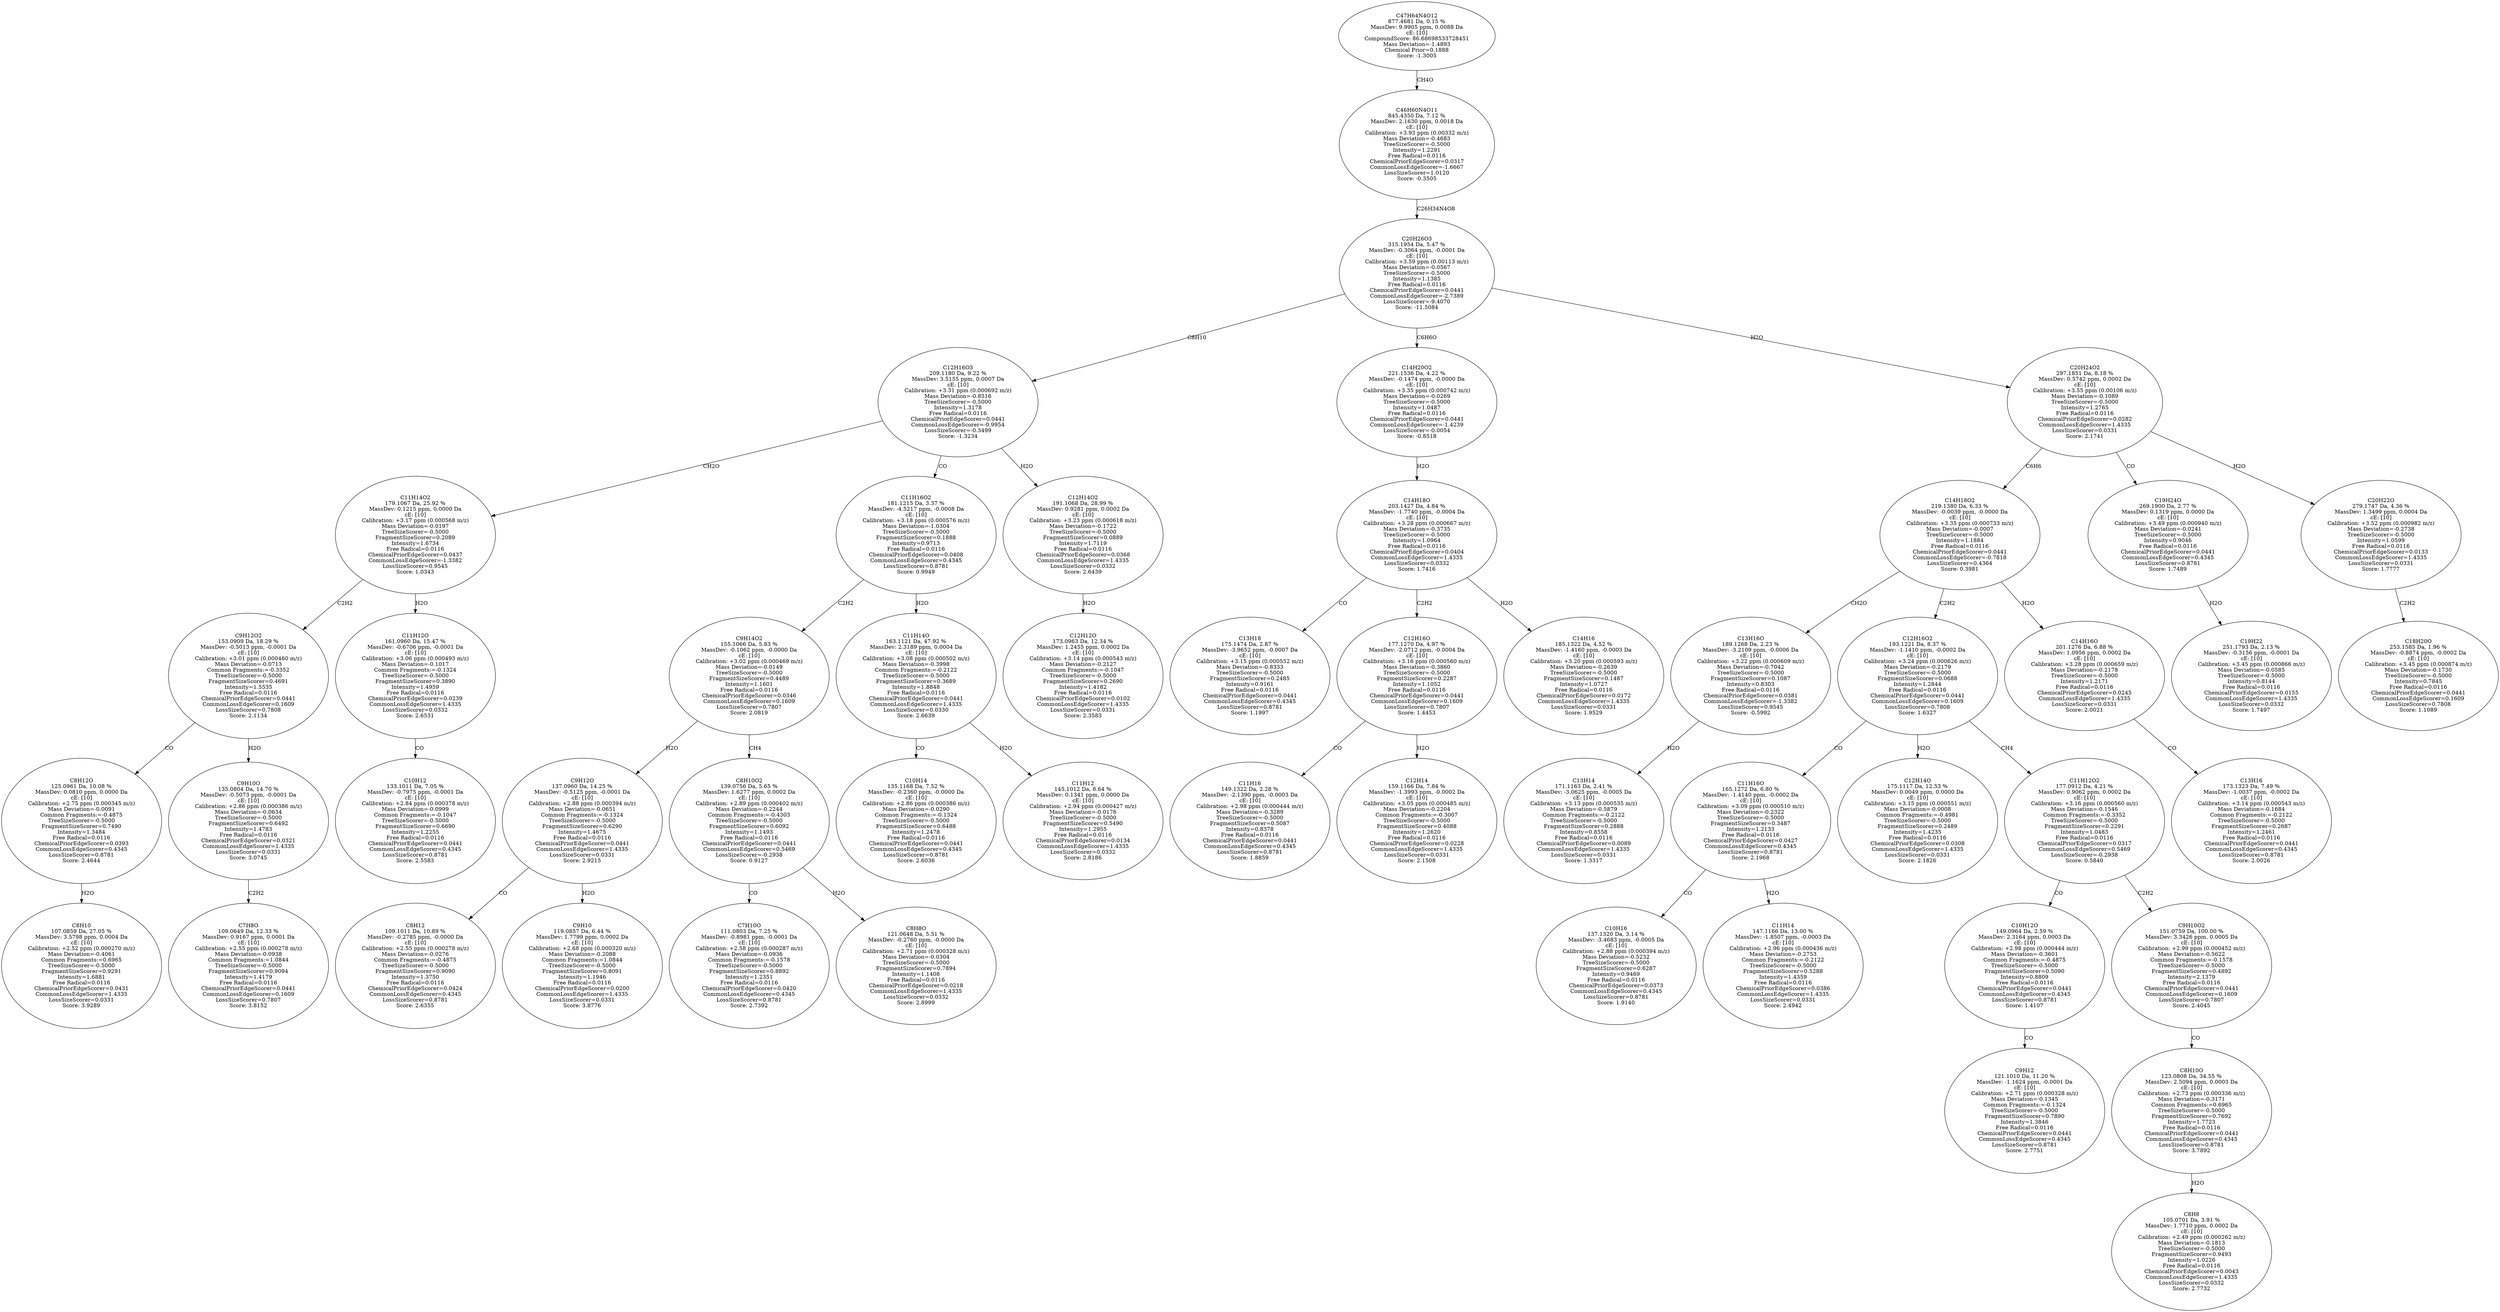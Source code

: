strict digraph {
v1 [label="C8H10\n107.0859 Da, 27.05 %\nMassDev: 3.5798 ppm, 0.0004 Da\ncE: [10]\nCalibration: +2.52 ppm (0.000270 m/z)\nMass Deviation=-0.4061\nCommon Fragments:=0.6965\nTreeSizeScorer=-0.5000\nFragmentSizeScorer=0.9291\nIntensity=1.6881\nFree Radical=0.0116\nChemicalPriorEdgeScorer=0.0431\nCommonLossEdgeScorer=1.4335\nLossSizeScorer=0.0331\nScore: 3.9289"];
v2 [label="C8H12O\n125.0961 Da, 10.08 %\nMassDev: 0.0810 ppm, 0.0000 Da\ncE: [10]\nCalibration: +2.75 ppm (0.000345 m/z)\nMass Deviation=-0.0091\nCommon Fragments:=-0.4875\nTreeSizeScorer=-0.5000\nFragmentSizeScorer=0.7490\nIntensity=1.3484\nFree Radical=0.0116\nChemicalPriorEdgeScorer=0.0393\nCommonLossEdgeScorer=0.4345\nLossSizeScorer=0.8781\nScore: 2.4644"];
v3 [label="C7H8O\n109.0649 Da, 12.33 %\nMassDev: 0.9167 ppm, 0.0001 Da\ncE: [10]\nCalibration: +2.55 ppm (0.000278 m/z)\nMass Deviation=-0.0938\nCommon Fragments:=1.0844\nTreeSizeScorer=-0.5000\nFragmentSizeScorer=0.9094\nIntensity=1.4179\nFree Radical=0.0116\nChemicalPriorEdgeScorer=0.0441\nCommonLossEdgeScorer=0.1609\nLossSizeScorer=0.7807\nScore: 3.8152"];
v4 [label="C9H10O\n135.0804 Da, 14.70 %\nMassDev: -0.5073 ppm, -0.0001 Da\ncE: [10]\nCalibration: +2.86 ppm (0.000386 m/z)\nMass Deviation=-0.0634\nTreeSizeScorer=-0.5000\nFragmentSizeScorer=0.6492\nIntensity=1.4783\nFree Radical=0.0116\nChemicalPriorEdgeScorer=0.0321\nCommonLossEdgeScorer=1.4335\nLossSizeScorer=0.0331\nScore: 3.0745"];
v5 [label="C9H12O2\n153.0909 Da, 18.29 %\nMassDev: -0.5013 ppm, -0.0001 Da\ncE: [10]\nCalibration: +3.01 ppm (0.000460 m/z)\nMass Deviation=-0.0713\nCommon Fragments:=-0.3352\nTreeSizeScorer=-0.5000\nFragmentSizeScorer=0.4691\nIntensity=1.5535\nFree Radical=0.0116\nChemicalPriorEdgeScorer=0.0441\nCommonLossEdgeScorer=0.1609\nLossSizeScorer=0.7808\nScore: 2.1134"];
v6 [label="C10H12\n133.1011 Da, 7.05 %\nMassDev: -0.7975 ppm, -0.0001 Da\ncE: [10]\nCalibration: +2.84 ppm (0.000378 m/z)\nMass Deviation=-0.0999\nCommon Fragments:=-0.1047\nTreeSizeScorer=-0.5000\nFragmentSizeScorer=0.6690\nIntensity=1.2255\nFree Radical=0.0116\nChemicalPriorEdgeScorer=0.0441\nCommonLossEdgeScorer=0.4345\nLossSizeScorer=0.8781\nScore: 2.5583"];
v7 [label="C11H12O\n161.0960 Da, 15.47 %\nMassDev: -0.6706 ppm, -0.0001 Da\ncE: [10]\nCalibration: +3.06 ppm (0.000493 m/z)\nMass Deviation=-0.1017\nCommon Fragments:=-0.1324\nTreeSizeScorer=-0.5000\nFragmentSizeScorer=0.3890\nIntensity=1.4959\nFree Radical=0.0116\nChemicalPriorEdgeScorer=0.0239\nCommonLossEdgeScorer=1.4335\nLossSizeScorer=0.0332\nScore: 2.6531"];
v8 [label="C11H14O2\n179.1067 Da, 25.92 %\nMassDev: 0.1215 ppm, 0.0000 Da\ncE: [10]\nCalibration: +3.17 ppm (0.000568 m/z)\nMass Deviation=-0.0197\nTreeSizeScorer=-0.5000\nFragmentSizeScorer=0.2089\nIntensity=1.6734\nFree Radical=0.0116\nChemicalPriorEdgeScorer=0.0437\nCommonLossEdgeScorer=-1.3382\nLossSizeScorer=0.9545\nScore: 1.0343"];
v9 [label="C8H12\n109.1011 Da, 10.89 %\nMassDev: -0.2785 ppm, -0.0000 Da\ncE: [10]\nCalibration: +2.55 ppm (0.000278 m/z)\nMass Deviation=-0.0276\nCommon Fragments:=-0.4875\nTreeSizeScorer=-0.5000\nFragmentSizeScorer=0.9090\nIntensity=1.3750\nFree Radical=0.0116\nChemicalPriorEdgeScorer=0.0424\nCommonLossEdgeScorer=0.4345\nLossSizeScorer=0.8781\nScore: 2.6355"];
v10 [label="C9H10\n119.0857 Da, 6.44 %\nMassDev: 1.7799 ppm, 0.0002 Da\ncE: [10]\nCalibration: +2.68 ppm (0.000320 m/z)\nMass Deviation=-0.2088\nCommon Fragments:=1.0844\nTreeSizeScorer=-0.5000\nFragmentSizeScorer=0.8091\nIntensity=1.1946\nFree Radical=0.0116\nChemicalPriorEdgeScorer=0.0200\nCommonLossEdgeScorer=1.4335\nLossSizeScorer=0.0331\nScore: 3.8776"];
v11 [label="C9H12O\n137.0960 Da, 14.25 %\nMassDev: -0.5125 ppm, -0.0001 Da\ncE: [10]\nCalibration: +2.88 ppm (0.000394 m/z)\nMass Deviation=-0.0651\nCommon Fragments:=-0.1324\nTreeSizeScorer=-0.5000\nFragmentSizeScorer=0.6290\nIntensity=1.4675\nFree Radical=0.0116\nChemicalPriorEdgeScorer=0.0441\nCommonLossEdgeScorer=1.4335\nLossSizeScorer=0.0331\nScore: 2.9215"];
v12 [label="C7H10O\n111.0803 Da, 7.25 %\nMassDev: -0.8981 ppm, -0.0001 Da\ncE: [10]\nCalibration: +2.58 ppm (0.000287 m/z)\nMass Deviation=-0.0936\nCommon Fragments:=-0.1578\nTreeSizeScorer=-0.5000\nFragmentSizeScorer=0.8892\nIntensity=1.2351\nFree Radical=0.0116\nChemicalPriorEdgeScorer=0.0420\nCommonLossEdgeScorer=0.4345\nLossSizeScorer=0.8781\nScore: 2.7392"];
v13 [label="C8H8O\n121.0648 Da, 5.51 %\nMassDev: -0.2760 ppm, -0.0000 Da\ncE: [10]\nCalibration: +2.71 ppm (0.000328 m/z)\nMass Deviation=-0.0304\nTreeSizeScorer=-0.5000\nFragmentSizeScorer=0.7894\nIntensity=1.1408\nFree Radical=0.0116\nChemicalPriorEdgeScorer=0.0218\nCommonLossEdgeScorer=1.4335\nLossSizeScorer=0.0332\nScore: 2.8999"];
v14 [label="C8H10O2\n139.0756 Da, 5.65 %\nMassDev: 1.6277 ppm, 0.0002 Da\ncE: [10]\nCalibration: +2.89 ppm (0.000402 m/z)\nMass Deviation=-0.2244\nCommon Fragments:=-0.4303\nTreeSizeScorer=-0.5000\nFragmentSizeScorer=0.6092\nIntensity=1.1493\nFree Radical=0.0116\nChemicalPriorEdgeScorer=0.0441\nCommonLossEdgeScorer=0.5469\nLossSizeScorer=-0.2938\nScore: 0.9127"];
v15 [label="C9H14O2\n155.1066 Da, 5.83 %\nMassDev: -0.1062 ppm, -0.0000 Da\ncE: [10]\nCalibration: +3.02 ppm (0.000469 m/z)\nMass Deviation=-0.0149\nTreeSizeScorer=-0.5000\nFragmentSizeScorer=0.4489\nIntensity=1.1601\nFree Radical=0.0116\nChemicalPriorEdgeScorer=0.0346\nCommonLossEdgeScorer=0.1609\nLossSizeScorer=0.7807\nScore: 2.0819"];
v16 [label="C10H14\n135.1168 Da, 7.52 %\nMassDev: -0.2360 ppm, -0.0000 Da\ncE: [10]\nCalibration: +2.86 ppm (0.000386 m/z)\nMass Deviation=-0.0290\nCommon Fragments:=-0.1324\nTreeSizeScorer=-0.5000\nFragmentSizeScorer=0.6488\nIntensity=1.2478\nFree Radical=0.0116\nChemicalPriorEdgeScorer=0.0441\nCommonLossEdgeScorer=0.4345\nLossSizeScorer=0.8781\nScore: 2.6036"];
v17 [label="C11H12\n145.1012 Da, 8.64 %\nMassDev: 0.1341 ppm, 0.0000 Da\ncE: [10]\nCalibration: +2.94 ppm (0.000427 m/z)\nMass Deviation=-0.0176\nTreeSizeScorer=-0.5000\nFragmentSizeScorer=0.5490\nIntensity=1.2955\nFree Radical=0.0116\nChemicalPriorEdgeScorer=0.0134\nCommonLossEdgeScorer=1.4335\nLossSizeScorer=0.0332\nScore: 2.8186"];
v18 [label="C11H14O\n163.1121 Da, 47.92 %\nMassDev: 2.3189 ppm, 0.0004 Da\ncE: [10]\nCalibration: +3.08 ppm (0.000502 m/z)\nMass Deviation=-0.3998\nCommon Fragments:=-0.2122\nTreeSizeScorer=-0.5000\nFragmentSizeScorer=0.3689\nIntensity=1.8848\nFree Radical=0.0116\nChemicalPriorEdgeScorer=0.0441\nCommonLossEdgeScorer=1.4335\nLossSizeScorer=0.0330\nScore: 2.6639"];
v19 [label="C11H16O2\n181.1215 Da, 3.37 %\nMassDev: -4.5217 ppm, -0.0008 Da\ncE: [10]\nCalibration: +3.18 ppm (0.000576 m/z)\nMass Deviation=-1.0304\nTreeSizeScorer=-0.5000\nFragmentSizeScorer=0.1888\nIntensity=0.9713\nFree Radical=0.0116\nChemicalPriorEdgeScorer=0.0408\nCommonLossEdgeScorer=0.4345\nLossSizeScorer=0.8781\nScore: 0.9949"];
v20 [label="C12H12O\n173.0963 Da, 12.34 %\nMassDev: 1.2455 ppm, 0.0002 Da\ncE: [10]\nCalibration: +3.14 ppm (0.000543 m/z)\nMass Deviation=-0.2127\nCommon Fragments:=-0.1047\nTreeSizeScorer=-0.5000\nFragmentSizeScorer=0.2690\nIntensity=1.4182\nFree Radical=0.0116\nChemicalPriorEdgeScorer=0.0102\nCommonLossEdgeScorer=1.4335\nLossSizeScorer=0.0331\nScore: 2.3583"];
v21 [label="C12H14O2\n191.1068 Da, 28.99 %\nMassDev: 0.9281 ppm, 0.0002 Da\ncE: [10]\nCalibration: +3.23 ppm (0.000618 m/z)\nMass Deviation=-0.1722\nTreeSizeScorer=-0.5000\nFragmentSizeScorer=0.0889\nIntensity=1.7119\nFree Radical=0.0116\nChemicalPriorEdgeScorer=0.0368\nCommonLossEdgeScorer=1.4335\nLossSizeScorer=0.0332\nScore: 2.6439"];
v22 [label="C12H16O3\n209.1180 Da, 9.22 %\nMassDev: 3.5155 ppm, 0.0007 Da\ncE: [10]\nCalibration: +3.31 ppm (0.000692 m/z)\nMass Deviation=-0.8516\nTreeSizeScorer=-0.5000\nIntensity=1.3178\nFree Radical=0.0116\nChemicalPriorEdgeScorer=0.0441\nCommonLossEdgeScorer=-0.9954\nLossSizeScorer=-0.3499\nScore: -1.3234"];
v23 [label="C13H18\n175.1474 Da, 2.87 %\nMassDev: -3.9652 ppm, -0.0007 Da\ncE: [10]\nCalibration: +3.15 ppm (0.000552 m/z)\nMass Deviation=-0.8333\nTreeSizeScorer=-0.5000\nFragmentSizeScorer=0.2485\nIntensity=0.9161\nFree Radical=0.0116\nChemicalPriorEdgeScorer=0.0441\nCommonLossEdgeScorer=0.4345\nLossSizeScorer=0.8781\nScore: 1.1997"];
v24 [label="C11H16\n149.1322 Da, 2.28 %\nMassDev: -2.1390 ppm, -0.0003 Da\ncE: [10]\nCalibration: +2.98 ppm (0.000444 m/z)\nMass Deviation=-0.3289\nTreeSizeScorer=-0.5000\nFragmentSizeScorer=0.5087\nIntensity=0.8378\nFree Radical=0.0116\nChemicalPriorEdgeScorer=0.0441\nCommonLossEdgeScorer=0.4345\nLossSizeScorer=0.8781\nScore: 1.8859"];
v25 [label="C12H14\n159.1166 Da, 7.84 %\nMassDev: -1.3993 ppm, -0.0002 Da\ncE: [10]\nCalibration: +3.05 ppm (0.000485 m/z)\nMass Deviation=-0.2204\nCommon Fragments:=-0.3007\nTreeSizeScorer=-0.5000\nFragmentSizeScorer=0.4088\nIntensity=1.2620\nFree Radical=0.0116\nChemicalPriorEdgeScorer=0.0228\nCommonLossEdgeScorer=1.4335\nLossSizeScorer=0.0331\nScore: 2.1508"];
v26 [label="C12H16O\n177.1270 Da, 4.97 %\nMassDev: -2.0712 ppm, -0.0004 Da\ncE: [10]\nCalibration: +3.16 ppm (0.000560 m/z)\nMass Deviation=-0.3860\nTreeSizeScorer=-0.5000\nFragmentSizeScorer=0.2287\nIntensity=1.1052\nFree Radical=0.0116\nChemicalPriorEdgeScorer=0.0441\nCommonLossEdgeScorer=0.1609\nLossSizeScorer=0.7807\nScore: 1.4453"];
v27 [label="C14H16\n185.1322 Da, 4.52 %\nMassDev: -1.4160 ppm, -0.0003 Da\ncE: [10]\nCalibration: +3.20 ppm (0.000593 m/z)\nMass Deviation=-0.2639\nTreeSizeScorer=-0.5000\nFragmentSizeScorer=0.1487\nIntensity=1.0727\nFree Radical=0.0116\nChemicalPriorEdgeScorer=0.0172\nCommonLossEdgeScorer=1.4335\nLossSizeScorer=0.0331\nScore: 1.9529"];
v28 [label="C14H18O\n203.1427 Da, 4.84 %\nMassDev: -1.7740 ppm, -0.0004 Da\ncE: [10]\nCalibration: +3.28 ppm (0.000667 m/z)\nMass Deviation=-0.3735\nTreeSizeScorer=-0.5000\nIntensity=1.0964\nFree Radical=0.0116\nChemicalPriorEdgeScorer=0.0404\nCommonLossEdgeScorer=1.4335\nLossSizeScorer=0.0332\nScore: 1.7416"];
v29 [label="C14H20O2\n221.1536 Da, 4.22 %\nMassDev: -0.1474 ppm, -0.0000 Da\ncE: [10]\nCalibration: +3.35 ppm (0.000742 m/z)\nMass Deviation=-0.0269\nTreeSizeScorer=-0.5000\nIntensity=1.0487\nFree Radical=0.0116\nChemicalPriorEdgeScorer=0.0441\nCommonLossEdgeScorer=-1.4239\nLossSizeScorer=-0.0054\nScore: -0.8518"];
v30 [label="C13H14\n171.1163 Da, 2.41 %\nMassDev: -3.0625 ppm, -0.0005 Da\ncE: [10]\nCalibration: +3.13 ppm (0.000535 m/z)\nMass Deviation=-0.5879\nCommon Fragments:=-0.2122\nTreeSizeScorer=-0.5000\nFragmentSizeScorer=0.2888\nIntensity=0.8558\nFree Radical=0.0116\nChemicalPriorEdgeScorer=0.0089\nCommonLossEdgeScorer=1.4335\nLossSizeScorer=0.0331\nScore: 1.3317"];
v31 [label="C13H16O\n189.1268 Da, 2.23 %\nMassDev: -3.2109 ppm, -0.0006 Da\ncE: [10]\nCalibration: +3.22 ppm (0.000609 m/z)\nMass Deviation=-0.7042\nTreeSizeScorer=-0.5000\nFragmentSizeScorer=0.1087\nIntensity=0.8303\nFree Radical=0.0116\nChemicalPriorEdgeScorer=0.0381\nCommonLossEdgeScorer=-1.3382\nLossSizeScorer=0.9545\nScore: -0.5992"];
v32 [label="C10H16\n137.1320 Da, 3.14 %\nMassDev: -3.4683 ppm, -0.0005 Da\ncE: [10]\nCalibration: +2.88 ppm (0.000394 m/z)\nMass Deviation=-0.5232\nTreeSizeScorer=-0.5000\nFragmentSizeScorer=0.6287\nIntensity=0.9469\nFree Radical=0.0116\nChemicalPriorEdgeScorer=0.0373\nCommonLossEdgeScorer=0.4345\nLossSizeScorer=0.8781\nScore: 1.9140"];
v33 [label="C11H14\n147.1166 Da, 13.00 %\nMassDev: -1.8507 ppm, -0.0003 Da\ncE: [10]\nCalibration: +2.96 ppm (0.000436 m/z)\nMass Deviation=-0.2753\nCommon Fragments:=-0.2122\nTreeSizeScorer=-0.5000\nFragmentSizeScorer=0.5288\nIntensity=1.4359\nFree Radical=0.0116\nChemicalPriorEdgeScorer=0.0386\nCommonLossEdgeScorer=1.4335\nLossSizeScorer=0.0331\nScore: 2.4942"];
v34 [label="C11H16O\n165.1272 Da, 6.80 %\nMassDev: -1.4140 ppm, -0.0002 Da\ncE: [10]\nCalibration: +3.09 ppm (0.000510 m/z)\nMass Deviation=-0.2322\nTreeSizeScorer=-0.5000\nFragmentSizeScorer=0.3487\nIntensity=1.2133\nFree Radical=0.0116\nChemicalPriorEdgeScorer=0.0427\nCommonLossEdgeScorer=0.4345\nLossSizeScorer=0.8781\nScore: 2.1968"];
v35 [label="C12H14O\n175.1117 Da, 12.53 %\nMassDev: 0.0049 ppm, 0.0000 Da\ncE: [10]\nCalibration: +3.15 ppm (0.000551 m/z)\nMass Deviation=-0.0008\nCommon Fragments:=-0.4981\nTreeSizeScorer=-0.5000\nFragmentSizeScorer=0.2489\nIntensity=1.4235\nFree Radical=0.0116\nChemicalPriorEdgeScorer=0.0308\nCommonLossEdgeScorer=1.4335\nLossSizeScorer=0.0331\nScore: 2.1826"];
v36 [label="C9H12\n121.1010 Da, 11.20 %\nMassDev: -1.1624 ppm, -0.0001 Da\ncE: [10]\nCalibration: +2.71 ppm (0.000328 m/z)\nMass Deviation=-0.1345\nCommon Fragments:=-0.1324\nTreeSizeScorer=-0.5000\nFragmentSizeScorer=0.7890\nIntensity=1.3846\nFree Radical=0.0116\nChemicalPriorEdgeScorer=0.0441\nCommonLossEdgeScorer=0.4345\nLossSizeScorer=0.8781\nScore: 2.7751"];
v37 [label="C10H12O\n149.0964 Da, 2.59 %\nMassDev: 2.3164 ppm, 0.0003 Da\ncE: [10]\nCalibration: +2.98 ppm (0.000444 m/z)\nMass Deviation=-0.3601\nCommon Fragments:=-0.4875\nTreeSizeScorer=-0.5000\nFragmentSizeScorer=0.5090\nIntensity=0.8809\nFree Radical=0.0116\nChemicalPriorEdgeScorer=0.0441\nCommonLossEdgeScorer=0.4345\nLossSizeScorer=0.8781\nScore: 1.4107"];
v38 [label="C8H8\n105.0701 Da, 3.91 %\nMassDev: 1.7710 ppm, 0.0002 Da\ncE: [10]\nCalibration: +2.49 ppm (0.000262 m/z)\nMass Deviation=-0.1813\nTreeSizeScorer=-0.5000\nFragmentSizeScorer=0.9493\nIntensity=1.0226\nFree Radical=0.0116\nChemicalPriorEdgeScorer=0.0043\nCommonLossEdgeScorer=1.4335\nLossSizeScorer=0.0332\nScore: 2.7732"];
v39 [label="C8H10O\n123.0808 Da, 34.55 %\nMassDev: 2.5094 ppm, 0.0003 Da\ncE: [10]\nCalibration: +2.73 ppm (0.000336 m/z)\nMass Deviation=-0.3171\nCommon Fragments:=0.6965\nTreeSizeScorer=-0.5000\nFragmentSizeScorer=0.7692\nIntensity=1.7723\nFree Radical=0.0116\nChemicalPriorEdgeScorer=0.0441\nCommonLossEdgeScorer=0.4345\nLossSizeScorer=0.8781\nScore: 3.7892"];
v40 [label="C9H10O2\n151.0759 Da, 100.00 %\nMassDev: 3.3426 ppm, 0.0005 Da\ncE: [10]\nCalibration: +2.99 ppm (0.000452 m/z)\nMass Deviation=-0.5622\nCommon Fragments:=-0.1578\nTreeSizeScorer=-0.5000\nFragmentSizeScorer=0.4892\nIntensity=2.1379\nFree Radical=0.0116\nChemicalPriorEdgeScorer=0.0441\nCommonLossEdgeScorer=0.1609\nLossSizeScorer=0.7807\nScore: 2.4045"];
v41 [label="C11H12O2\n177.0912 Da, 4.21 %\nMassDev: 0.9062 ppm, 0.0002 Da\ncE: [10]\nCalibration: +3.16 ppm (0.000560 m/z)\nMass Deviation=-0.1546\nCommon Fragments:=-0.3352\nTreeSizeScorer=-0.5000\nFragmentSizeScorer=0.2291\nIntensity=1.0483\nFree Radical=0.0116\nChemicalPriorEdgeScorer=0.0317\nCommonLossEdgeScorer=0.5469\nLossSizeScorer=-0.2938\nScore: 0.5840"];
v42 [label="C12H16O2\n193.1221 Da, 8.37 %\nMassDev: -1.1410 ppm, -0.0002 Da\ncE: [10]\nCalibration: +3.24 ppm (0.000626 m/z)\nMass Deviation=-0.2179\nTreeSizeScorer=-0.5000\nFragmentSizeScorer=0.0688\nIntensity=1.2844\nFree Radical=0.0116\nChemicalPriorEdgeScorer=0.0441\nCommonLossEdgeScorer=0.1609\nLossSizeScorer=0.7808\nScore: 1.6327"];
v43 [label="C13H16\n173.1323 Da, 7.49 %\nMassDev: -1.0037 ppm, -0.0002 Da\ncE: [10]\nCalibration: +3.14 ppm (0.000543 m/z)\nMass Deviation=-0.1684\nCommon Fragments:=-0.2122\nTreeSizeScorer=-0.5000\nFragmentSizeScorer=0.2687\nIntensity=1.2461\nFree Radical=0.0116\nChemicalPriorEdgeScorer=0.0441\nCommonLossEdgeScorer=0.4345\nLossSizeScorer=0.8781\nScore: 2.0026"];
v44 [label="C14H16O\n201.1276 Da, 6.88 %\nMassDev: 1.0956 ppm, 0.0002 Da\ncE: [10]\nCalibration: +3.28 ppm (0.000659 m/z)\nMass Deviation=-0.2178\nTreeSizeScorer=-0.5000\nIntensity=1.2171\nFree Radical=0.0116\nChemicalPriorEdgeScorer=0.0245\nCommonLossEdgeScorer=1.4335\nLossSizeScorer=0.0331\nScore: 2.0021"];
v45 [label="C14H18O2\n219.1380 Da, 6.33 %\nMassDev: -0.0039 ppm, -0.0000 Da\ncE: [10]\nCalibration: +3.35 ppm (0.000733 m/z)\nMass Deviation=-0.0007\nTreeSizeScorer=-0.5000\nIntensity=1.1884\nFree Radical=0.0116\nChemicalPriorEdgeScorer=0.0441\nCommonLossEdgeScorer=-0.7818\nLossSizeScorer=0.4364\nScore: 0.3981"];
v46 [label="C19H22\n251.1793 Da, 2.13 %\nMassDev: -0.3156 ppm, -0.0001 Da\ncE: [10]\nCalibration: +3.45 ppm (0.000866 m/z)\nMass Deviation=-0.0585\nTreeSizeScorer=-0.5000\nIntensity=0.8144\nFree Radical=0.0116\nChemicalPriorEdgeScorer=0.0155\nCommonLossEdgeScorer=1.4335\nLossSizeScorer=0.0332\nScore: 1.7497"];
v47 [label="C19H24O\n269.1900 Da, 2.77 %\nMassDev: 0.1319 ppm, 0.0000 Da\ncE: [10]\nCalibration: +3.49 ppm (0.000940 m/z)\nMass Deviation=-0.0241\nTreeSizeScorer=-0.5000\nIntensity=0.9046\nFree Radical=0.0116\nChemicalPriorEdgeScorer=0.0441\nCommonLossEdgeScorer=0.4345\nLossSizeScorer=0.8781\nScore: 1.7489"];
v48 [label="C18H20O\n253.1585 Da, 1.96 %\nMassDev: -0.8874 ppm, -0.0002 Da\ncE: [10]\nCalibration: +3.45 ppm (0.000874 m/z)\nMass Deviation=-0.1730\nTreeSizeScorer=-0.5000\nIntensity=0.7845\nFree Radical=0.0116\nChemicalPriorEdgeScorer=0.0441\nCommonLossEdgeScorer=0.1609\nLossSizeScorer=0.7808\nScore: 1.1089"];
v49 [label="C20H22O\n279.1747 Da, 4.36 %\nMassDev: 1.3499 ppm, 0.0004 Da\ncE: [10]\nCalibration: +3.52 ppm (0.000982 m/z)\nMass Deviation=-0.2738\nTreeSizeScorer=-0.5000\nIntensity=1.0599\nFree Radical=0.0116\nChemicalPriorEdgeScorer=0.0133\nCommonLossEdgeScorer=1.4335\nLossSizeScorer=0.0331\nScore: 1.7777"];
v50 [label="C20H24O2\n297.1851 Da, 8.18 %\nMassDev: 0.5742 ppm, 0.0002 Da\ncE: [10]\nCalibration: +3.55 ppm (0.00106 m/z)\nMass Deviation=-0.1089\nTreeSizeScorer=-0.5000\nIntensity=1.2765\nFree Radical=0.0116\nChemicalPriorEdgeScorer=0.0282\nCommonLossEdgeScorer=1.4335\nLossSizeScorer=0.0331\nScore: 2.1741"];
v51 [label="C20H26O3\n315.1954 Da, 5.47 %\nMassDev: -0.3064 ppm, -0.0001 Da\ncE: [10]\nCalibration: +3.59 ppm (0.00113 m/z)\nMass Deviation=-0.0567\nTreeSizeScorer=-0.5000\nIntensity=1.1385\nFree Radical=0.0116\nChemicalPriorEdgeScorer=0.0441\nCommonLossEdgeScorer=-2.7389\nLossSizeScorer=-9.4070\nScore: -11.5084"];
v52 [label="C46H60N4O11\n845.4350 Da, 7.12 %\nMassDev: 2.1630 ppm, 0.0018 Da\ncE: [10]\nCalibration: +3.93 ppm (0.00332 m/z)\nMass Deviation=-0.4683\nTreeSizeScorer=-0.5000\nIntensity=1.2291\nFree Radical=0.0116\nChemicalPriorEdgeScorer=0.0317\nCommonLossEdgeScorer=-1.6667\nLossSizeScorer=1.0120\nScore: -0.3505"];
v53 [label="C47H64N4O12\n877.4681 Da, 0.15 %\nMassDev: 9.9905 ppm, 0.0088 Da\ncE: [10]\nCompoundScore: 86.68698533728451\nMass Deviation=-1.4893\nChemical Prior=0.1888\nScore: -1.3005"];
v2 -> v1 [label="H2O"];
v5 -> v2 [label="CO"];
v4 -> v3 [label="C2H2"];
v5 -> v4 [label="H2O"];
v8 -> v5 [label="C2H2"];
v7 -> v6 [label="CO"];
v8 -> v7 [label="H2O"];
v22 -> v8 [label="CH2O"];
v11 -> v9 [label="CO"];
v11 -> v10 [label="H2O"];
v15 -> v11 [label="H2O"];
v14 -> v12 [label="CO"];
v14 -> v13 [label="H2O"];
v15 -> v14 [label="CH4"];
v19 -> v15 [label="C2H2"];
v18 -> v16 [label="CO"];
v18 -> v17 [label="H2O"];
v19 -> v18 [label="H2O"];
v22 -> v19 [label="CO"];
v21 -> v20 [label="H2O"];
v22 -> v21 [label="H2O"];
v51 -> v22 [label="C8H10"];
v28 -> v23 [label="CO"];
v26 -> v24 [label="CO"];
v26 -> v25 [label="H2O"];
v28 -> v26 [label="C2H2"];
v28 -> v27 [label="H2O"];
v29 -> v28 [label="H2O"];
v51 -> v29 [label="C6H6O"];
v31 -> v30 [label="H2O"];
v45 -> v31 [label="CH2O"];
v34 -> v32 [label="CO"];
v34 -> v33 [label="H2O"];
v42 -> v34 [label="CO"];
v42 -> v35 [label="H2O"];
v37 -> v36 [label="CO"];
v41 -> v37 [label="CO"];
v39 -> v38 [label="H2O"];
v40 -> v39 [label="CO"];
v41 -> v40 [label="C2H2"];
v42 -> v41 [label="CH4"];
v45 -> v42 [label="C2H2"];
v44 -> v43 [label="CO"];
v45 -> v44 [label="H2O"];
v50 -> v45 [label="C6H6"];
v47 -> v46 [label="H2O"];
v50 -> v47 [label="CO"];
v49 -> v48 [label="C2H2"];
v50 -> v49 [label="H2O"];
v51 -> v50 [label="H2O"];
v52 -> v51 [label="C26H34N4O8"];
v53 -> v52 [label="CH4O"];
}
